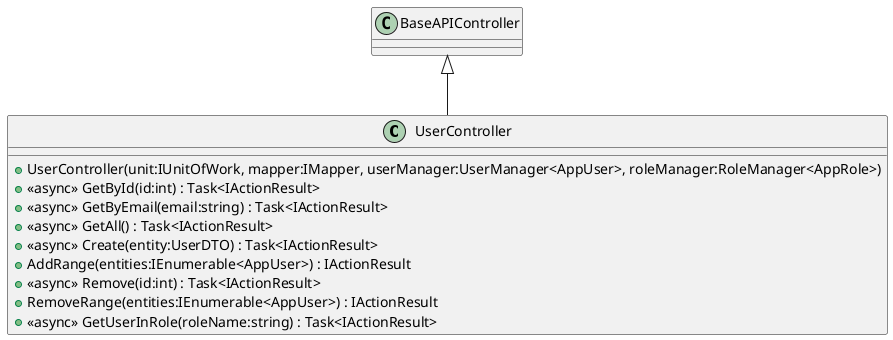 @startuml
class UserController {
    + UserController(unit:IUnitOfWork, mapper:IMapper, userManager:UserManager<AppUser>, roleManager:RoleManager<AppRole>)
    + <<async>> GetById(id:int) : Task<IActionResult>
    + <<async>> GetByEmail(email:string) : Task<IActionResult>
    + <<async>> GetAll() : Task<IActionResult>
    + <<async>> Create(entity:UserDTO) : Task<IActionResult>
    + AddRange(entities:IEnumerable<AppUser>) : IActionResult
    + <<async>> Remove(id:int) : Task<IActionResult>
    + RemoveRange(entities:IEnumerable<AppUser>) : IActionResult
    + <<async>> GetUserInRole(roleName:string) : Task<IActionResult>
}
BaseAPIController <|-- UserController
@enduml
